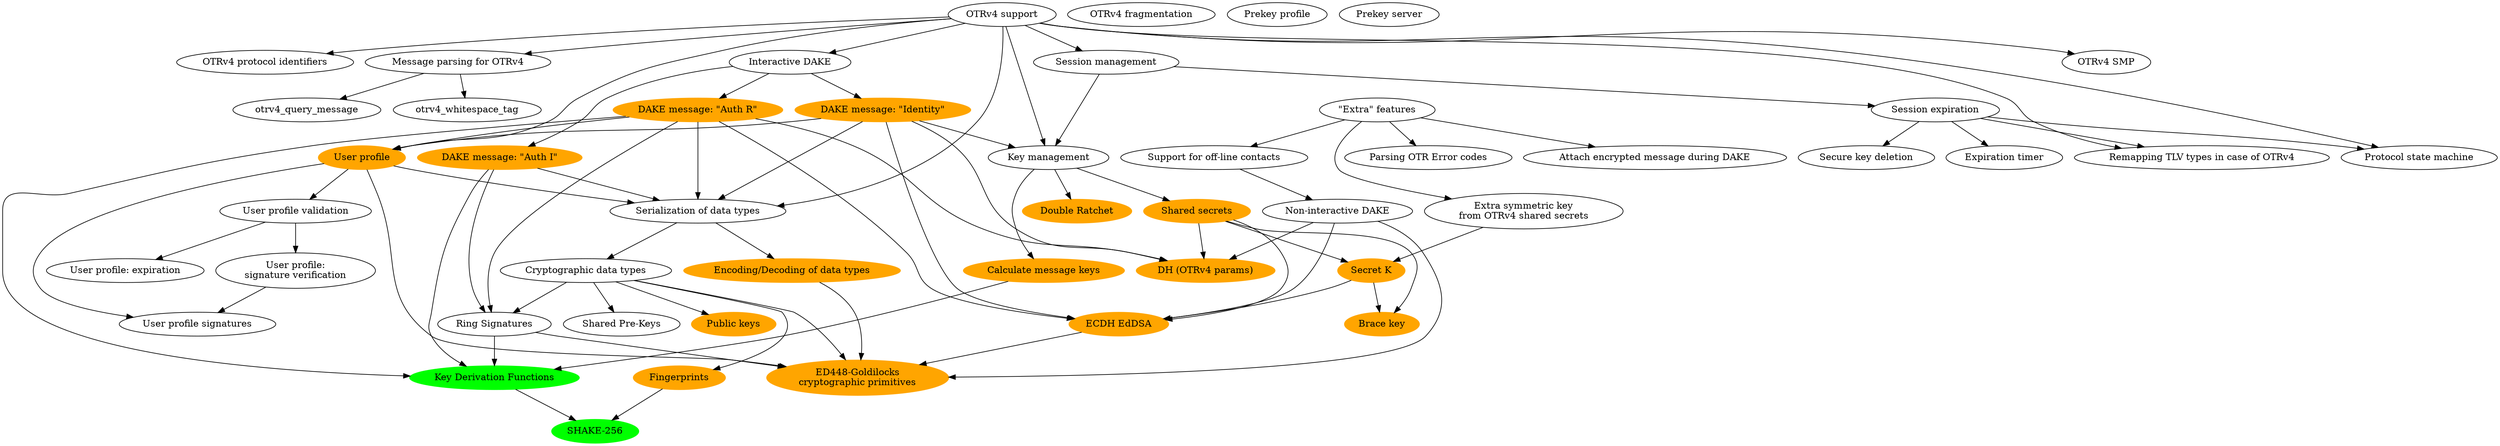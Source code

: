 digraph {
    otr4j [label="OTRv4 support"]
    extra [label="\"Extra\" features"]
    otrv4_identifiers [label="OTRv4 protocol identifiers"]
    otrv4_message_parsing [label="Message parsing for OTRv4"]
    crypto_datatypes [label="Cryptographic data types"]
    otrv4DH [label="DH (OTRv4 params)",style=filled,color=orange]
    ed448_crypto_primitives [label="ED448-Goldilocks\ncryptographic primitives",style=filled,color=orange]
    serialization [label="Serialization of data types"]
    interactive_DAKE [label="Interactive DAKE"]
    DAKE_message_identity [label="DAKE message: \"Identity\"",style=filled,color=orange]
    DAKE_message_auth_r [label="DAKE message: \"Auth R\"",style=filled,color=orange]
    DAKE_message_auth_i [label="DAKE message: \"Auth I\"",style=filled,color=orange]
    encoding_decoding [label="Encoding/Decoding of data types",style=filled,color=orange]
    ring_signatures [label="Ring Signatures"]
    remapping_tlv_types [label="Remapping TLV types in case of OTRv4"]
    key_management [label="Key management"]
    key_derivation_functions [label="Key Derivation Functions",style=filled,color=green]
    session_management [label="Session management"]
    session_expiration [label="Session expiration"]
    user_profile [label="User profile",style=filled,color=orange]
    user_profile_validation [label="User profile validation"]
    user_profile_expiration [label="User profile: expiration"]
    user_profile_signature_verification [label="User profile:\nsignature verification"]
    user_profile_signatures [label="User profile signatures"]
    offline_support [label="Support for off-line contacts"]
    noninteractive_DAKE [label="Non-interactive DAKE"]
    otrv4_extra_symmetric_key [label="Extra symmetric key\nfrom OTRv4 shared secrets"]
    introduce_OTR_errorno_notation [label="Parsing OTR Error codes"]
    public_keys [label="Public keys",style=filled,color=orange]
    fingerprints [label="Fingerprints",style=filled,color=orange]
    shared_prekeys [label="Shared Pre-Keys"]
    expiration_timer [label="Expiration timer"]
    secure_key_deletion [label="Secure key deletion"]
    Double_Ratchet [label="Double Ratchet",style=filled,color=orange]
    calculate_message_keys [label="Calculate message keys",style=filled,color=orange]
    shared_secrets [label="Shared secrets",style=filled,color=orange]
    brace_key [label="Brace key",style=filled,color=orange]
    secretK [label="Secret K",style=filled,color=orange]
    protocol_state_machine [label="Protocol state machine"]
    attach_encrypted_message_during_DAKE [label="Attach encrypted message during DAKE"]
    otrv4_SMP [label="OTRv4 SMP"]
    shake256 [label="SHAKE-256",style=filled,color=green]
    otrv4_fragmentation [label="OTRv4 fragmentation",tooltip="Changes to the format due to support for out-of-order messages."]
    prekey_profile [label="Prekey profile"]
    prekey_server [label="Prekey server",tooltip="Server that stores Prekey profiles."]
    ECDH [label="ECDH EdDSA",style=filled,color=orange]

    otr4j -> serialization
    otr4j -> otrv4_identifiers
    otr4j -> otrv4_message_parsing
    otr4j -> remapping_tlv_types
    otr4j -> interactive_DAKE
    otr4j -> key_management
    otr4j -> session_management
    otr4j -> user_profile
    otr4j -> protocol_state_machine
    otr4j -> otrv4_SMP
    extra -> offline_support
    extra -> otrv4_extra_symmetric_key
    extra -> introduce_OTR_errorno_notation
    extra -> attach_encrypted_message_during_DAKE
    otrv4_message_parsing -> otrv4_whitespace_tag
    otrv4_message_parsing -> otrv4_query_message
    serialization -> crypto_datatypes
    serialization -> encoding_decoding
    encoding_decoding -> ed448_crypto_primitives
    crypto_datatypes -> ed448_crypto_primitives
    crypto_datatypes -> ring_signatures
    crypto_datatypes -> public_keys
    crypto_datatypes -> shared_prekeys
    crypto_datatypes -> fingerprints
    fingerprints -> shake256
    ring_signatures -> ed448_crypto_primitives
    ring_signatures -> key_derivation_functions
    offline_support -> noninteractive_DAKE
    interactive_DAKE -> DAKE_message_identity
    interactive_DAKE -> DAKE_message_auth_r
    interactive_DAKE -> DAKE_message_auth_i
    DAKE_message_identity -> user_profile
    DAKE_message_identity -> key_management
    DAKE_message_identity -> ECDH
    DAKE_message_identity -> otrv4DH
    DAKE_message_identity -> serialization
    DAKE_message_auth_r -> user_profile
    DAKE_message_auth_r -> ECDH
    DAKE_message_auth_r -> otrv4DH
    DAKE_message_auth_r -> key_derivation_functions
    DAKE_message_auth_r -> ring_signatures
    DAKE_message_auth_r -> serialization
    DAKE_message_auth_i -> key_derivation_functions
    DAKE_message_auth_i -> serialization
    DAKE_message_auth_i -> ring_signatures
    noninteractive_DAKE -> ed448_crypto_primitives
    noninteractive_DAKE -> ECDH
    noninteractive_DAKE -> otrv4DH
    key_management -> Double_Ratchet
    key_management -> shared_secrets
    ECDH -> ed448_crypto_primitives
    shared_secrets -> otrv4DH
    shared_secrets -> ECDH
    shared_secrets -> brace_key
    shared_secrets -> secretK
    secretK -> ECDH
    secretK -> brace_key
    otrv4_extra_symmetric_key -> secretK
    key_management -> calculate_message_keys
    calculate_message_keys -> key_derivation_functions
    key_derivation_functions -> shake256
    session_management -> session_expiration
    session_management -> key_management
    session_expiration -> remapping_tlv_types
    session_expiration -> secure_key_deletion
    session_expiration -> protocol_state_machine
    session_expiration -> expiration_timer
    user_profile -> ed448_crypto_primitives
    user_profile -> serialization
    user_profile -> user_profile_signatures
    user_profile -> user_profile_validation
    user_profile_validation -> user_profile_signature_verification
    user_profile_signature_verification -> user_profile_signatures
    user_profile_validation -> user_profile_expiration
}
